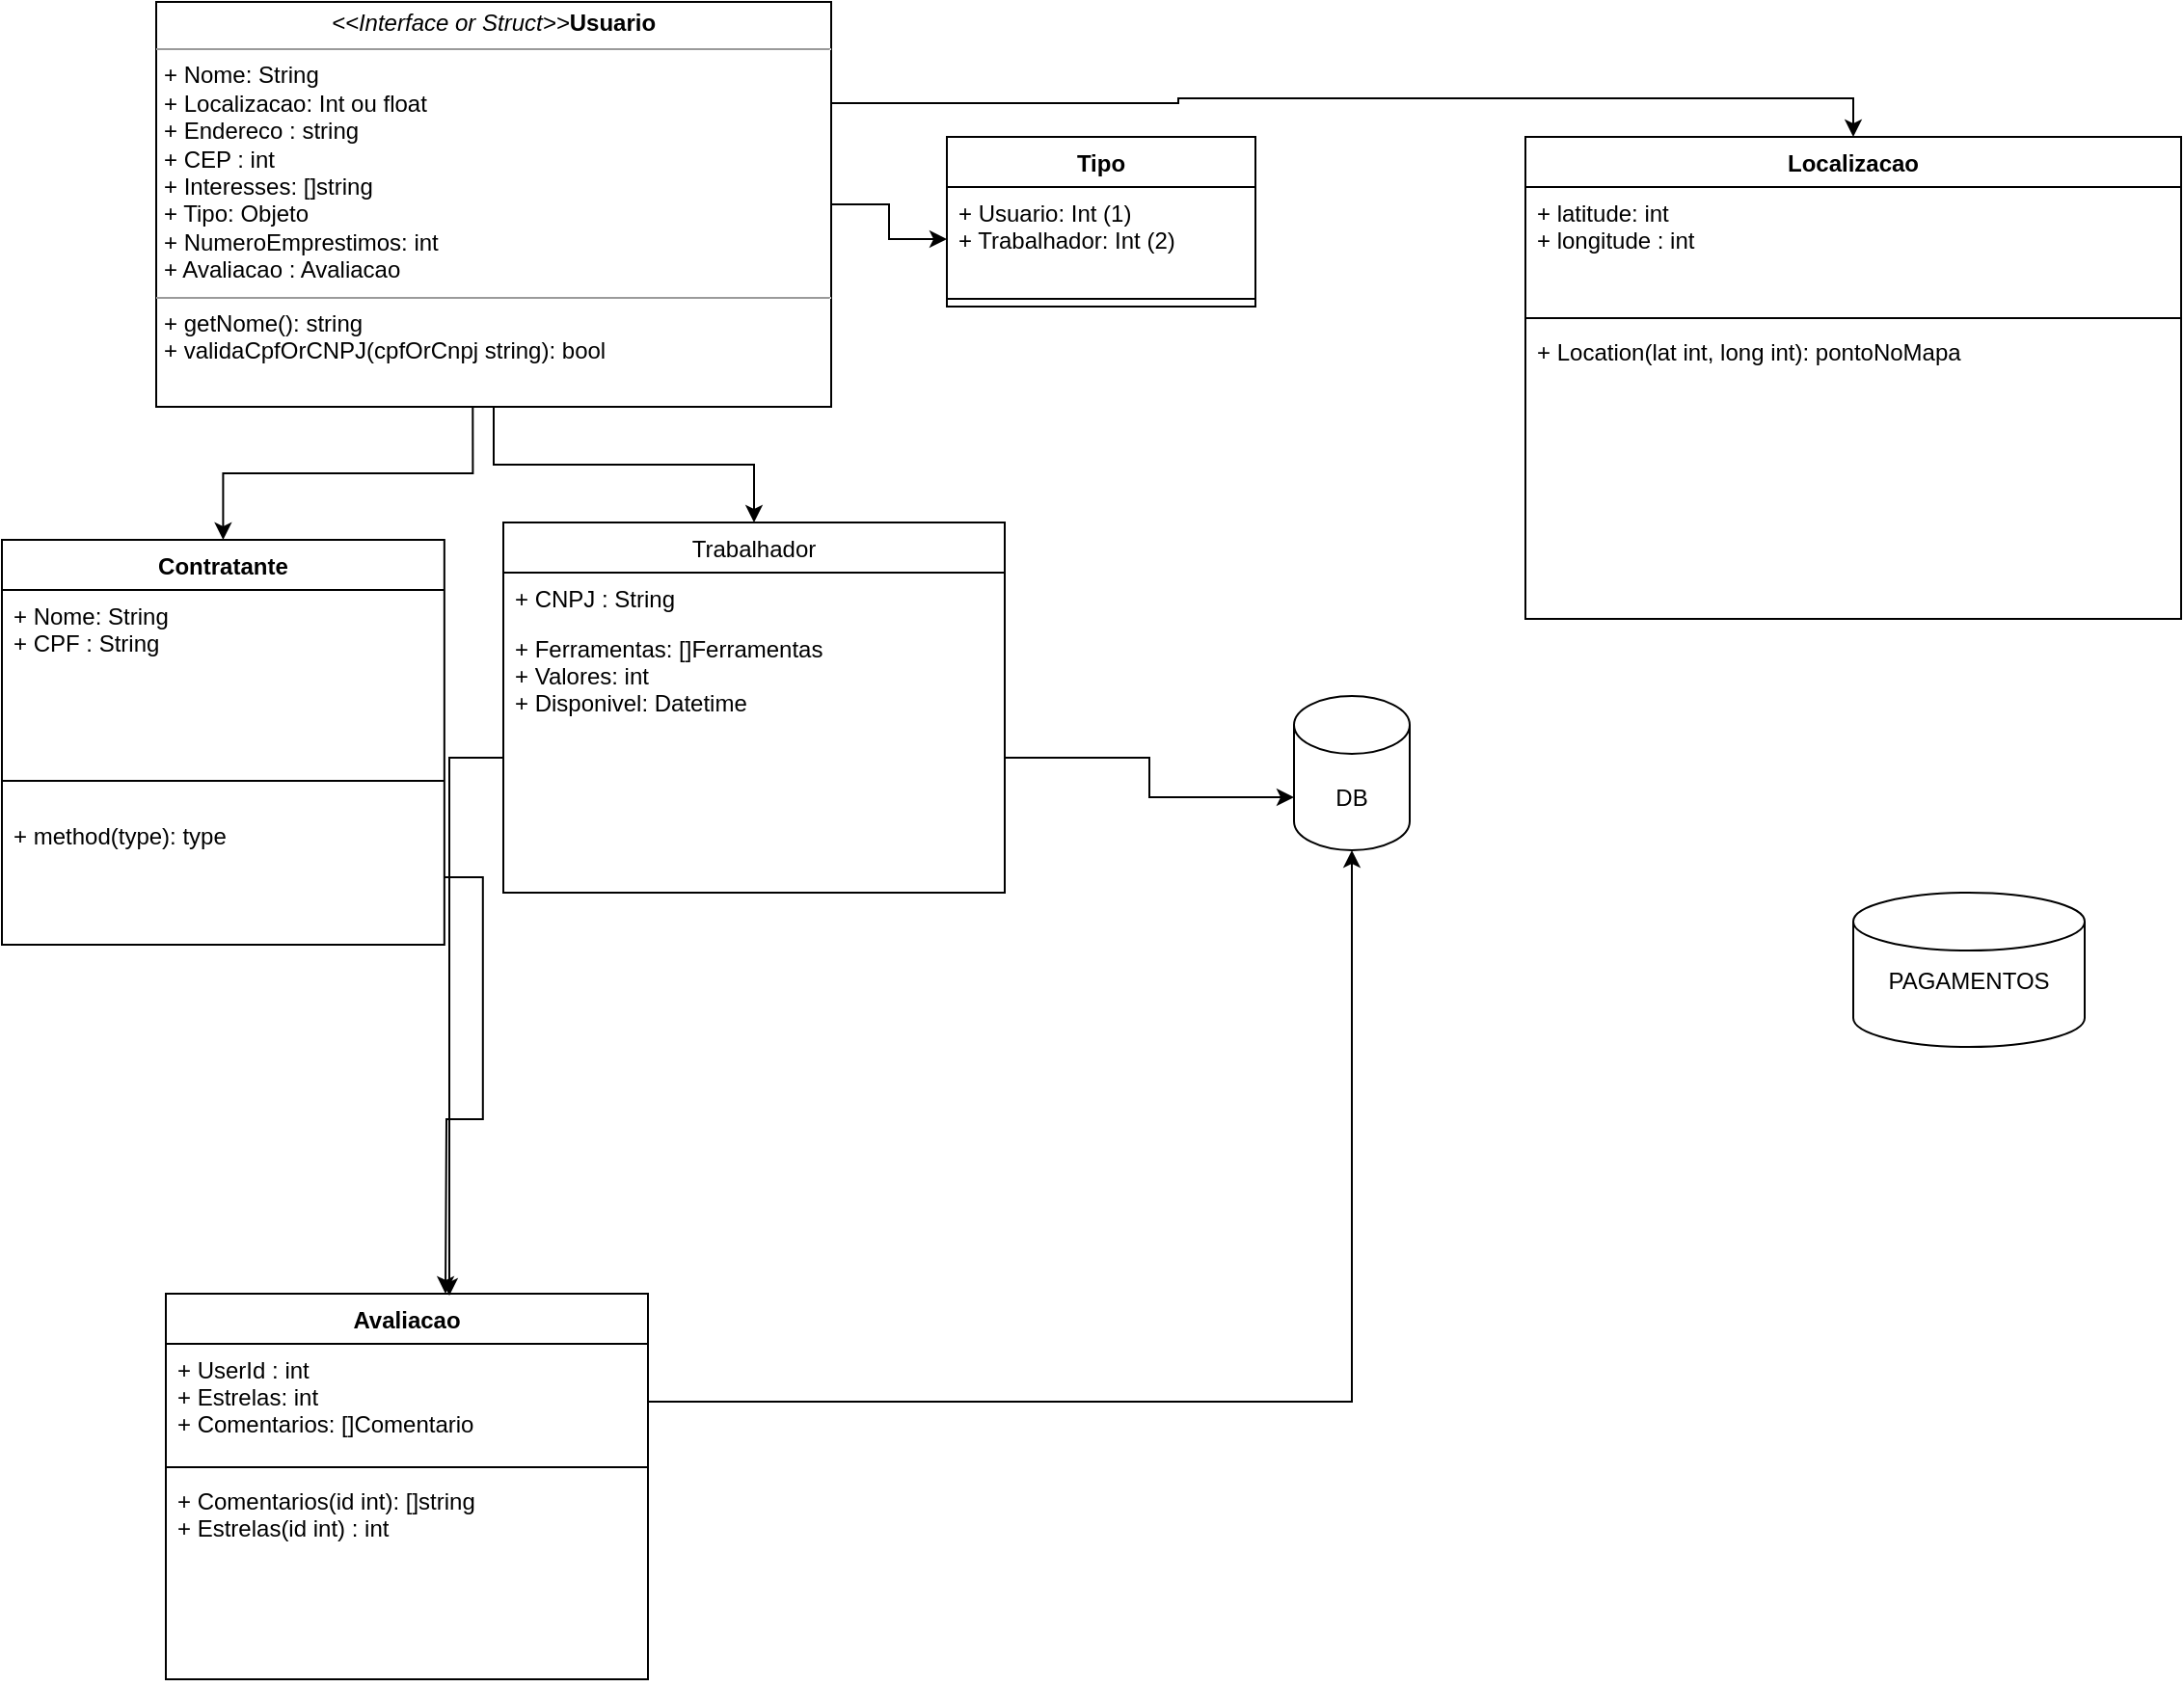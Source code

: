 <mxfile version="20.0.1" type="github">
  <diagram id="eafMVpw3hgBMt-Y1xtIc" name="Page-1">
    <mxGraphModel dx="1382" dy="527" grid="1" gridSize="10" guides="1" tooltips="1" connect="1" arrows="1" fold="1" page="1" pageScale="1" pageWidth="850" pageHeight="1100" math="0" shadow="0">
      <root>
        <mxCell id="0" />
        <mxCell id="1" parent="0" />
        <mxCell id="DQaVrgRvme_ONegq782_-1" value="Contratante" style="swimlane;fontStyle=1;align=center;verticalAlign=top;childLayout=stackLayout;horizontal=1;startSize=26;horizontalStack=0;resizeParent=1;resizeParentMax=0;resizeLast=0;collapsible=1;marginBottom=0;" vertex="1" parent="1">
          <mxGeometry x="90" y="309" width="229.42" height="210" as="geometry" />
        </mxCell>
        <mxCell id="DQaVrgRvme_ONegq782_-2" value="+ Nome: String&#xa;+ CPF : String&#xa;&#xa;&#xa;" style="text;strokeColor=none;fillColor=none;align=left;verticalAlign=top;spacingLeft=4;spacingRight=4;overflow=hidden;rotatable=0;points=[[0,0.5],[1,0.5]];portConstraint=eastwest;" vertex="1" parent="DQaVrgRvme_ONegq782_-1">
          <mxGeometry y="26" width="229.42" height="84" as="geometry" />
        </mxCell>
        <mxCell id="DQaVrgRvme_ONegq782_-3" value="" style="line;strokeWidth=1;fillColor=none;align=left;verticalAlign=middle;spacingTop=-1;spacingLeft=3;spacingRight=3;rotatable=0;labelPosition=right;points=[];portConstraint=eastwest;" vertex="1" parent="DQaVrgRvme_ONegq782_-1">
          <mxGeometry y="110" width="229.42" height="30" as="geometry" />
        </mxCell>
        <mxCell id="DQaVrgRvme_ONegq782_-4" value="+ method(type): type" style="text;strokeColor=none;fillColor=none;align=left;verticalAlign=top;spacingLeft=4;spacingRight=4;overflow=hidden;rotatable=0;points=[[0,0.5],[1,0.5]];portConstraint=eastwest;" vertex="1" parent="DQaVrgRvme_ONegq782_-1">
          <mxGeometry y="140" width="229.42" height="70" as="geometry" />
        </mxCell>
        <mxCell id="DQaVrgRvme_ONegq782_-5" value="Trabalhador" style="swimlane;fontStyle=0;childLayout=stackLayout;horizontal=1;startSize=26;fillColor=none;horizontalStack=0;resizeParent=1;resizeParentMax=0;resizeLast=0;collapsible=1;marginBottom=0;" vertex="1" parent="1">
          <mxGeometry x="350" y="300" width="260" height="192" as="geometry" />
        </mxCell>
        <mxCell id="DQaVrgRvme_ONegq782_-6" value="+ CNPJ : String&#xa;" style="text;strokeColor=none;fillColor=none;align=left;verticalAlign=top;spacingLeft=4;spacingRight=4;overflow=hidden;rotatable=0;points=[[0,0.5],[1,0.5]];portConstraint=eastwest;" vertex="1" parent="DQaVrgRvme_ONegq782_-5">
          <mxGeometry y="26" width="260" height="26" as="geometry" />
        </mxCell>
        <mxCell id="DQaVrgRvme_ONegq782_-8" value="+ Ferramentas: []Ferramentas&#xa;+ Valores: int &#xa;+ Disponivel: Datetime&#xa;&#xa;&#xa;&#xa;&#xa;" style="text;strokeColor=none;fillColor=none;align=left;verticalAlign=top;spacingLeft=4;spacingRight=4;overflow=hidden;rotatable=0;points=[[0,0.5],[1,0.5]];portConstraint=eastwest;" vertex="1" parent="DQaVrgRvme_ONegq782_-5">
          <mxGeometry y="52" width="260" height="140" as="geometry" />
        </mxCell>
        <mxCell id="DQaVrgRvme_ONegq782_-11" style="edgeStyle=orthogonalEdgeStyle;rounded=0;orthogonalLoop=1;jettySize=auto;html=1;exitX=0.469;exitY=1;exitDx=0;exitDy=0;exitPerimeter=0;" edge="1" parent="1" source="DQaVrgRvme_ONegq782_-10" target="DQaVrgRvme_ONegq782_-1">
          <mxGeometry relative="1" as="geometry">
            <mxPoint x="430" y="280" as="sourcePoint" />
          </mxGeometry>
        </mxCell>
        <mxCell id="DQaVrgRvme_ONegq782_-12" style="edgeStyle=orthogonalEdgeStyle;rounded=0;orthogonalLoop=1;jettySize=auto;html=1;entryX=0.5;entryY=0;entryDx=0;entryDy=0;" edge="1" parent="1" source="DQaVrgRvme_ONegq782_-10" target="DQaVrgRvme_ONegq782_-5">
          <mxGeometry relative="1" as="geometry" />
        </mxCell>
        <mxCell id="DQaVrgRvme_ONegq782_-18" style="edgeStyle=orthogonalEdgeStyle;rounded=0;orthogonalLoop=1;jettySize=auto;html=1;entryX=0;entryY=0.5;entryDx=0;entryDy=0;" edge="1" parent="1" source="DQaVrgRvme_ONegq782_-10" target="DQaVrgRvme_ONegq782_-14">
          <mxGeometry relative="1" as="geometry" />
        </mxCell>
        <mxCell id="DQaVrgRvme_ONegq782_-23" style="edgeStyle=orthogonalEdgeStyle;rounded=0;orthogonalLoop=1;jettySize=auto;html=1;exitX=1;exitY=0.25;exitDx=0;exitDy=0;entryX=0.5;entryY=0;entryDx=0;entryDy=0;" edge="1" parent="1" source="DQaVrgRvme_ONegq782_-10" target="DQaVrgRvme_ONegq782_-19">
          <mxGeometry relative="1" as="geometry" />
        </mxCell>
        <mxCell id="DQaVrgRvme_ONegq782_-10" value="&lt;p style=&quot;margin:0px;margin-top:4px;text-align:center;&quot;&gt;&lt;i&gt;&amp;lt;&amp;lt;Interface or Struct&amp;gt;&amp;gt;&lt;/i&gt;&lt;b&gt;Usuario&lt;/b&gt;&lt;br&gt;&lt;b&gt;&lt;/b&gt;&lt;/p&gt;&lt;hr size=&quot;1&quot;&gt;&lt;p style=&quot;margin:0px;margin-left:4px;&quot;&gt;+ Nome: String&lt;/p&gt;&lt;p style=&quot;margin:0px;margin-left:4px;&quot;&gt;+ Localizacao: Int ou float&lt;/p&gt;&lt;p style=&quot;margin:0px;margin-left:4px;&quot;&gt;+ Endereco : string&lt;/p&gt;&lt;p style=&quot;margin:0px;margin-left:4px;&quot;&gt;+ CEP : int&lt;br&gt;&lt;/p&gt;&lt;p style=&quot;margin:0px;margin-left:4px;&quot;&gt;+ Interesses: []string&lt;/p&gt;&lt;p style=&quot;margin:0px;margin-left:4px;&quot;&gt;+ Tipo: Objeto&lt;/p&gt;&lt;p style=&quot;margin:0px;margin-left:4px;&quot;&gt;+ NumeroEmprestimos: int &lt;br&gt;&lt;/p&gt;&lt;p style=&quot;margin:0px;margin-left:4px;&quot;&gt;+ Avaliacao : Avaliacao &lt;br&gt;&lt;/p&gt;&lt;hr size=&quot;1&quot;&gt;&lt;p style=&quot;margin:0px;margin-left:4px;&quot;&gt;+ getNome(): string&lt;/p&gt;&lt;p style=&quot;margin:0px;margin-left:4px;&quot;&gt;+ validaCpfOrCNPJ(cpfOrCnpj string): bool&lt;/p&gt;&lt;div&gt;&lt;br&gt;&lt;/div&gt;" style="verticalAlign=top;align=left;overflow=fill;fontSize=12;fontFamily=Helvetica;html=1;" vertex="1" parent="1">
          <mxGeometry x="170" y="30" width="350" height="210" as="geometry" />
        </mxCell>
        <mxCell id="DQaVrgRvme_ONegq782_-13" value="Tipo&#xa;" style="swimlane;fontStyle=1;align=center;verticalAlign=top;childLayout=stackLayout;horizontal=1;startSize=26;horizontalStack=0;resizeParent=1;resizeParentMax=0;resizeLast=0;collapsible=1;marginBottom=0;" vertex="1" parent="1">
          <mxGeometry x="580" y="100" width="160" height="88" as="geometry" />
        </mxCell>
        <mxCell id="DQaVrgRvme_ONegq782_-14" value="+ Usuario: Int (1)&#xa;+ Trabalhador: Int (2)&#xa;&#xa;&#xa;" style="text;strokeColor=none;fillColor=none;align=left;verticalAlign=top;spacingLeft=4;spacingRight=4;overflow=hidden;rotatable=0;points=[[0,0.5],[1,0.5]];portConstraint=eastwest;" vertex="1" parent="DQaVrgRvme_ONegq782_-13">
          <mxGeometry y="26" width="160" height="54" as="geometry" />
        </mxCell>
        <mxCell id="DQaVrgRvme_ONegq782_-15" value="" style="line;strokeWidth=1;fillColor=none;align=left;verticalAlign=middle;spacingTop=-1;spacingLeft=3;spacingRight=3;rotatable=0;labelPosition=right;points=[];portConstraint=eastwest;" vertex="1" parent="DQaVrgRvme_ONegq782_-13">
          <mxGeometry y="80" width="160" height="8" as="geometry" />
        </mxCell>
        <mxCell id="DQaVrgRvme_ONegq782_-19" value="Localizacao&#xa;" style="swimlane;fontStyle=1;align=center;verticalAlign=top;childLayout=stackLayout;horizontal=1;startSize=26;horizontalStack=0;resizeParent=1;resizeParentMax=0;resizeLast=0;collapsible=1;marginBottom=0;" vertex="1" parent="1">
          <mxGeometry x="880" y="100" width="340" height="250" as="geometry" />
        </mxCell>
        <mxCell id="DQaVrgRvme_ONegq782_-20" value="+ latitude: int&#xa;+ longitude : int&#xa;" style="text;strokeColor=none;fillColor=none;align=left;verticalAlign=top;spacingLeft=4;spacingRight=4;overflow=hidden;rotatable=0;points=[[0,0.5],[1,0.5]];portConstraint=eastwest;" vertex="1" parent="DQaVrgRvme_ONegq782_-19">
          <mxGeometry y="26" width="340" height="64" as="geometry" />
        </mxCell>
        <mxCell id="DQaVrgRvme_ONegq782_-21" value="" style="line;strokeWidth=1;fillColor=none;align=left;verticalAlign=middle;spacingTop=-1;spacingLeft=3;spacingRight=3;rotatable=0;labelPosition=right;points=[];portConstraint=eastwest;" vertex="1" parent="DQaVrgRvme_ONegq782_-19">
          <mxGeometry y="90" width="340" height="8" as="geometry" />
        </mxCell>
        <mxCell id="DQaVrgRvme_ONegq782_-22" value="+ Location(lat int, long int): pontoNoMapa&#xa;" style="text;strokeColor=none;fillColor=none;align=left;verticalAlign=top;spacingLeft=4;spacingRight=4;overflow=hidden;rotatable=0;points=[[0,0.5],[1,0.5]];portConstraint=eastwest;" vertex="1" parent="DQaVrgRvme_ONegq782_-19">
          <mxGeometry y="98" width="340" height="152" as="geometry" />
        </mxCell>
        <mxCell id="DQaVrgRvme_ONegq782_-24" value="Avaliacao" style="swimlane;fontStyle=1;align=center;verticalAlign=top;childLayout=stackLayout;horizontal=1;startSize=26;horizontalStack=0;resizeParent=1;resizeParentMax=0;resizeLast=0;collapsible=1;marginBottom=0;" vertex="1" parent="1">
          <mxGeometry x="175" y="700" width="250" height="200" as="geometry" />
        </mxCell>
        <mxCell id="DQaVrgRvme_ONegq782_-28" value="+ UserId : int&#xa;+ Estrelas: int&#xa;+ Comentarios: []Comentario&#xa;" style="text;strokeColor=none;fillColor=none;align=left;verticalAlign=top;spacingLeft=4;spacingRight=4;overflow=hidden;rotatable=0;points=[[0,0.5],[1,0.5]];portConstraint=eastwest;" vertex="1" parent="DQaVrgRvme_ONegq782_-24">
          <mxGeometry y="26" width="250" height="60" as="geometry" />
        </mxCell>
        <mxCell id="DQaVrgRvme_ONegq782_-26" value="" style="line;strokeWidth=1;fillColor=none;align=left;verticalAlign=middle;spacingTop=-1;spacingLeft=3;spacingRight=3;rotatable=0;labelPosition=right;points=[];portConstraint=eastwest;" vertex="1" parent="DQaVrgRvme_ONegq782_-24">
          <mxGeometry y="86" width="250" height="8" as="geometry" />
        </mxCell>
        <mxCell id="DQaVrgRvme_ONegq782_-27" value="+ Comentarios(id int): []string&#xa;+ Estrelas(id int) : int&#xa;" style="text;strokeColor=none;fillColor=none;align=left;verticalAlign=top;spacingLeft=4;spacingRight=4;overflow=hidden;rotatable=0;points=[[0,0.5],[1,0.5]];portConstraint=eastwest;" vertex="1" parent="DQaVrgRvme_ONegq782_-24">
          <mxGeometry y="94" width="250" height="106" as="geometry" />
        </mxCell>
        <mxCell id="DQaVrgRvme_ONegq782_-31" style="edgeStyle=orthogonalEdgeStyle;rounded=0;orthogonalLoop=1;jettySize=auto;html=1;entryX=0.588;entryY=0.005;entryDx=0;entryDy=0;entryPerimeter=0;" edge="1" parent="1" source="DQaVrgRvme_ONegq782_-8" target="DQaVrgRvme_ONegq782_-24">
          <mxGeometry relative="1" as="geometry" />
        </mxCell>
        <mxCell id="DQaVrgRvme_ONegq782_-32" style="edgeStyle=orthogonalEdgeStyle;rounded=0;orthogonalLoop=1;jettySize=auto;html=1;" edge="1" parent="1" source="DQaVrgRvme_ONegq782_-4">
          <mxGeometry relative="1" as="geometry">
            <mxPoint x="320" y="700" as="targetPoint" />
          </mxGeometry>
        </mxCell>
        <mxCell id="DQaVrgRvme_ONegq782_-33" value="DB" style="shape=cylinder3;whiteSpace=wrap;html=1;boundedLbl=1;backgroundOutline=1;size=15;" vertex="1" parent="1">
          <mxGeometry x="760" y="390" width="60" height="80" as="geometry" />
        </mxCell>
        <mxCell id="DQaVrgRvme_ONegq782_-34" style="edgeStyle=orthogonalEdgeStyle;rounded=0;orthogonalLoop=1;jettySize=auto;html=1;entryX=0;entryY=0;entryDx=0;entryDy=52.5;entryPerimeter=0;" edge="1" parent="1" source="DQaVrgRvme_ONegq782_-8" target="DQaVrgRvme_ONegq782_-33">
          <mxGeometry relative="1" as="geometry" />
        </mxCell>
        <mxCell id="DQaVrgRvme_ONegq782_-35" style="edgeStyle=orthogonalEdgeStyle;rounded=0;orthogonalLoop=1;jettySize=auto;html=1;entryX=0.5;entryY=1;entryDx=0;entryDy=0;entryPerimeter=0;" edge="1" parent="1" source="DQaVrgRvme_ONegq782_-28" target="DQaVrgRvme_ONegq782_-33">
          <mxGeometry relative="1" as="geometry" />
        </mxCell>
        <mxCell id="DQaVrgRvme_ONegq782_-36" value="&lt;div&gt;PAGAMENTOS&lt;/div&gt;&lt;div&gt;&lt;br&gt;&lt;/div&gt;" style="shape=cylinder3;whiteSpace=wrap;html=1;boundedLbl=1;backgroundOutline=1;size=15;" vertex="1" parent="1">
          <mxGeometry x="1050" y="492" width="120" height="80" as="geometry" />
        </mxCell>
      </root>
    </mxGraphModel>
  </diagram>
</mxfile>
